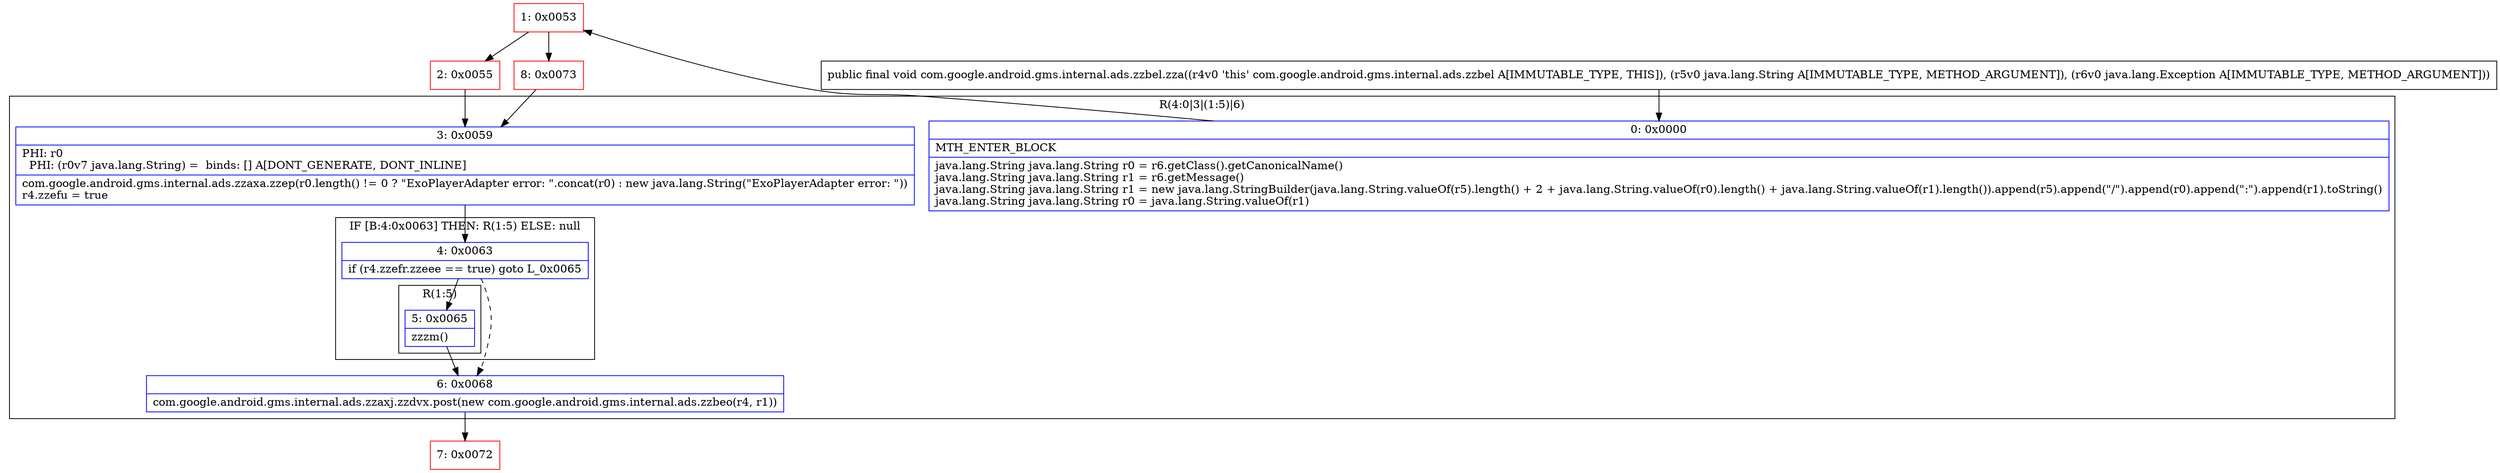 digraph "CFG forcom.google.android.gms.internal.ads.zzbel.zza(Ljava\/lang\/String;Ljava\/lang\/Exception;)V" {
subgraph cluster_Region_1066483336 {
label = "R(4:0|3|(1:5)|6)";
node [shape=record,color=blue];
Node_0 [shape=record,label="{0\:\ 0x0000|MTH_ENTER_BLOCK\l|java.lang.String java.lang.String r0 = r6.getClass().getCanonicalName()\ljava.lang.String java.lang.String r1 = r6.getMessage()\ljava.lang.String java.lang.String r1 = new java.lang.StringBuilder(java.lang.String.valueOf(r5).length() + 2 + java.lang.String.valueOf(r0).length() + java.lang.String.valueOf(r1).length()).append(r5).append(\"\/\").append(r0).append(\":\").append(r1).toString()\ljava.lang.String java.lang.String r0 = java.lang.String.valueOf(r1)\l}"];
Node_3 [shape=record,label="{3\:\ 0x0059|PHI: r0 \l  PHI: (r0v7 java.lang.String) =  binds: [] A[DONT_GENERATE, DONT_INLINE]\l|com.google.android.gms.internal.ads.zzaxa.zzep(r0.length() != 0 ? \"ExoPlayerAdapter error: \".concat(r0) : new java.lang.String(\"ExoPlayerAdapter error: \"))\lr4.zzefu = true\l}"];
subgraph cluster_IfRegion_641179691 {
label = "IF [B:4:0x0063] THEN: R(1:5) ELSE: null";
node [shape=record,color=blue];
Node_4 [shape=record,label="{4\:\ 0x0063|if (r4.zzefr.zzeee == true) goto L_0x0065\l}"];
subgraph cluster_Region_572537661 {
label = "R(1:5)";
node [shape=record,color=blue];
Node_5 [shape=record,label="{5\:\ 0x0065|zzzm()\l}"];
}
}
Node_6 [shape=record,label="{6\:\ 0x0068|com.google.android.gms.internal.ads.zzaxj.zzdvx.post(new com.google.android.gms.internal.ads.zzbeo(r4, r1))\l}"];
}
Node_1 [shape=record,color=red,label="{1\:\ 0x0053}"];
Node_2 [shape=record,color=red,label="{2\:\ 0x0055}"];
Node_7 [shape=record,color=red,label="{7\:\ 0x0072}"];
Node_8 [shape=record,color=red,label="{8\:\ 0x0073}"];
MethodNode[shape=record,label="{public final void com.google.android.gms.internal.ads.zzbel.zza((r4v0 'this' com.google.android.gms.internal.ads.zzbel A[IMMUTABLE_TYPE, THIS]), (r5v0 java.lang.String A[IMMUTABLE_TYPE, METHOD_ARGUMENT]), (r6v0 java.lang.Exception A[IMMUTABLE_TYPE, METHOD_ARGUMENT])) }"];
MethodNode -> Node_0;
Node_0 -> Node_1;
Node_3 -> Node_4;
Node_4 -> Node_5;
Node_4 -> Node_6[style=dashed];
Node_5 -> Node_6;
Node_6 -> Node_7;
Node_1 -> Node_2;
Node_1 -> Node_8;
Node_2 -> Node_3;
Node_8 -> Node_3;
}

